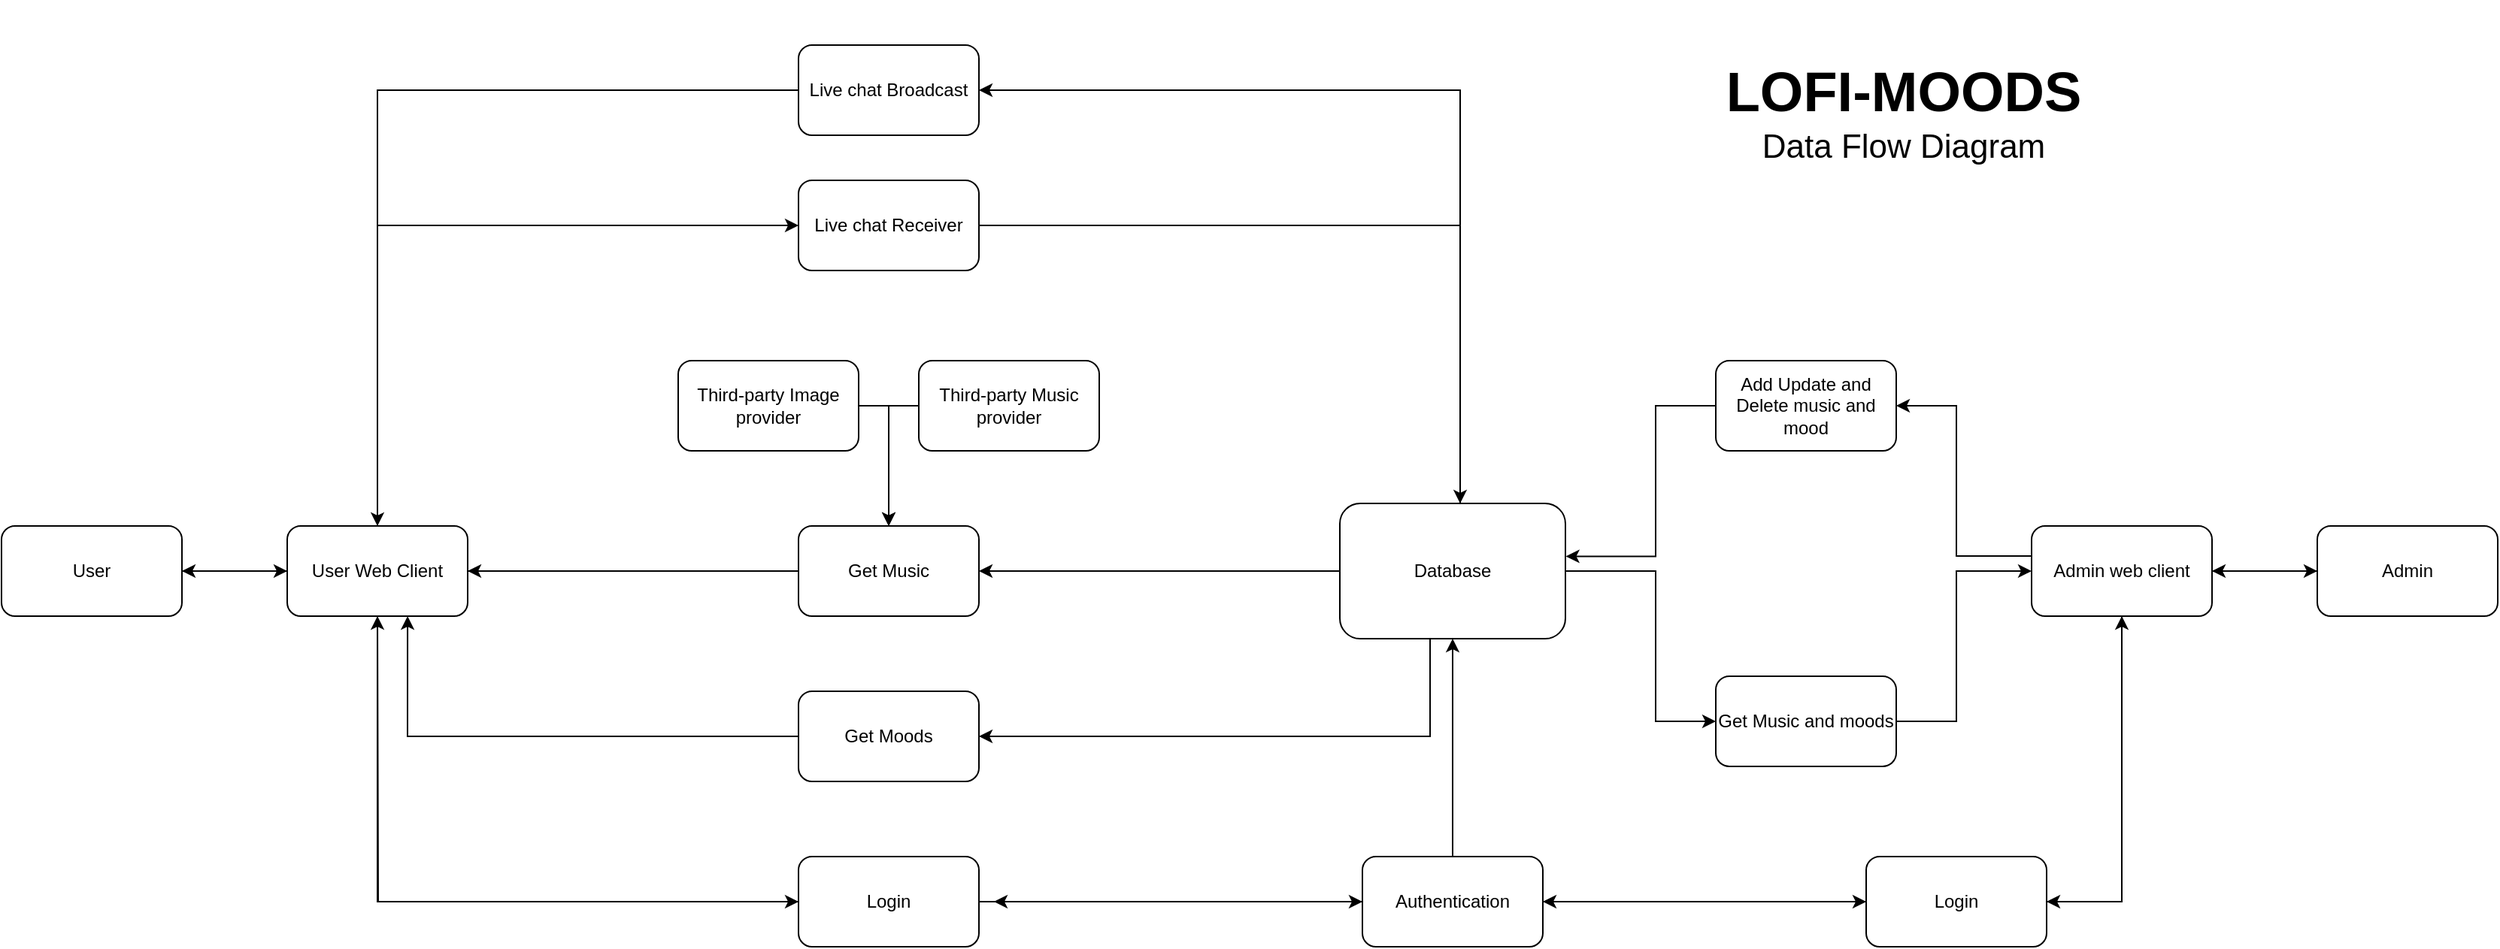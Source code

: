 <mxfile version="16.4.5" type="github">
  <diagram name="Page-1" id="b520641d-4fe3-3701-9064-5fc419738815">
    <mxGraphModel dx="2585" dy="2580" grid="1" gridSize="10" guides="1" tooltips="1" connect="1" arrows="1" fold="1" page="1" pageScale="1" pageWidth="400" pageHeight="200" background="#ffffff" math="0" shadow="0">
      <root>
        <mxCell id="0" />
        <mxCell id="1" parent="0" />
        <mxCell id="N7yXpvZXhcVjexeJMbh7-10" style="edgeStyle=orthogonalEdgeStyle;rounded=0;orthogonalLoop=1;jettySize=auto;html=1;entryX=0;entryY=0.5;entryDx=0;entryDy=0;" parent="1" source="N7yXpvZXhcVjexeJMbh7-5" target="N7yXpvZXhcVjexeJMbh7-9" edge="1">
          <mxGeometry relative="1" as="geometry">
            <mxPoint x="220" y="-810" as="targetPoint" />
          </mxGeometry>
        </mxCell>
        <mxCell id="N7yXpvZXhcVjexeJMbh7-5" value="User" style="rounded=1;whiteSpace=wrap;html=1;" parent="1" vertex="1">
          <mxGeometry x="80" y="-780" width="120" height="60" as="geometry" />
        </mxCell>
        <mxCell id="N7yXpvZXhcVjexeJMbh7-29" style="edgeStyle=orthogonalEdgeStyle;rounded=0;orthogonalLoop=1;jettySize=auto;html=1;entryX=0;entryY=0.5;entryDx=0;entryDy=0;" parent="1" source="N7yXpvZXhcVjexeJMbh7-9" target="N7yXpvZXhcVjexeJMbh7-26" edge="1">
          <mxGeometry relative="1" as="geometry">
            <Array as="points">
              <mxPoint x="330" y="-530" />
            </Array>
          </mxGeometry>
        </mxCell>
        <mxCell id="qlI09pymciYNt9oFtkRG-1" style="edgeStyle=orthogonalEdgeStyle;rounded=0;orthogonalLoop=1;jettySize=auto;html=1;" edge="1" parent="1" source="N7yXpvZXhcVjexeJMbh7-9">
          <mxGeometry relative="1" as="geometry">
            <mxPoint x="700" y="-750" as="targetPoint" />
          </mxGeometry>
        </mxCell>
        <mxCell id="qlI09pymciYNt9oFtkRG-16" style="edgeStyle=orthogonalEdgeStyle;rounded=0;orthogonalLoop=1;jettySize=auto;html=1;entryX=0;entryY=0.5;entryDx=0;entryDy=0;" edge="1" parent="1" source="N7yXpvZXhcVjexeJMbh7-9" target="qlI09pymciYNt9oFtkRG-15">
          <mxGeometry relative="1" as="geometry">
            <Array as="points">
              <mxPoint x="330" y="-980" />
            </Array>
          </mxGeometry>
        </mxCell>
        <mxCell id="qlI09pymciYNt9oFtkRG-46" style="edgeStyle=orthogonalEdgeStyle;rounded=0;orthogonalLoop=1;jettySize=auto;html=1;" edge="1" parent="1" source="N7yXpvZXhcVjexeJMbh7-9" target="N7yXpvZXhcVjexeJMbh7-5">
          <mxGeometry relative="1" as="geometry" />
        </mxCell>
        <mxCell id="N7yXpvZXhcVjexeJMbh7-9" value="User Web Client" style="rounded=1;whiteSpace=wrap;html=1;" parent="1" vertex="1">
          <mxGeometry x="270" y="-780" width="120" height="60" as="geometry" />
        </mxCell>
        <mxCell id="N7yXpvZXhcVjexeJMbh7-30" style="edgeStyle=orthogonalEdgeStyle;rounded=0;orthogonalLoop=1;jettySize=auto;html=1;entryX=0;entryY=0.5;entryDx=0;entryDy=0;" parent="1" source="N7yXpvZXhcVjexeJMbh7-26" target="N7yXpvZXhcVjexeJMbh7-28" edge="1">
          <mxGeometry relative="1" as="geometry" />
        </mxCell>
        <mxCell id="N7yXpvZXhcVjexeJMbh7-34" style="edgeStyle=orthogonalEdgeStyle;rounded=0;orthogonalLoop=1;jettySize=auto;html=1;" parent="1" source="N7yXpvZXhcVjexeJMbh7-26" edge="1">
          <mxGeometry relative="1" as="geometry">
            <mxPoint x="330" y="-720" as="targetPoint" />
          </mxGeometry>
        </mxCell>
        <mxCell id="qlI09pymciYNt9oFtkRG-4" style="edgeStyle=orthogonalEdgeStyle;rounded=0;orthogonalLoop=1;jettySize=auto;html=1;entryX=1;entryY=0.5;entryDx=0;entryDy=0;" edge="1" parent="1" source="N7yXpvZXhcVjexeJMbh7-27" target="qlI09pymciYNt9oFtkRG-2">
          <mxGeometry relative="1" as="geometry" />
        </mxCell>
        <mxCell id="qlI09pymciYNt9oFtkRG-20" style="edgeStyle=orthogonalEdgeStyle;rounded=0;orthogonalLoop=1;jettySize=auto;html=1;entryX=1;entryY=0.5;entryDx=0;entryDy=0;" edge="1" parent="1" source="N7yXpvZXhcVjexeJMbh7-27" target="qlI09pymciYNt9oFtkRG-19">
          <mxGeometry relative="1" as="geometry">
            <Array as="points">
              <mxPoint x="1050" y="-1070" />
            </Array>
          </mxGeometry>
        </mxCell>
        <mxCell id="qlI09pymciYNt9oFtkRG-37" style="edgeStyle=orthogonalEdgeStyle;rounded=0;orthogonalLoop=1;jettySize=auto;html=1;entryX=0;entryY=0.5;entryDx=0;entryDy=0;" edge="1" parent="1" source="N7yXpvZXhcVjexeJMbh7-27" target="qlI09pymciYNt9oFtkRG-34">
          <mxGeometry relative="1" as="geometry">
            <Array as="points">
              <mxPoint x="1180" y="-750" />
              <mxPoint x="1180" y="-650" />
            </Array>
          </mxGeometry>
        </mxCell>
        <mxCell id="qlI09pymciYNt9oFtkRG-40" style="edgeStyle=orthogonalEdgeStyle;rounded=0;orthogonalLoop=1;jettySize=auto;html=1;entryX=1;entryY=0.5;entryDx=0;entryDy=0;" edge="1" parent="1" source="N7yXpvZXhcVjexeJMbh7-27" target="N7yXpvZXhcVjexeJMbh7-36">
          <mxGeometry relative="1" as="geometry">
            <Array as="points">
              <mxPoint x="1030" y="-640" />
            </Array>
          </mxGeometry>
        </mxCell>
        <mxCell id="N7yXpvZXhcVjexeJMbh7-27" value="Database" style="rounded=1;whiteSpace=wrap;html=1;" parent="1" vertex="1">
          <mxGeometry x="970" y="-795" width="150" height="90" as="geometry" />
        </mxCell>
        <mxCell id="qlI09pymciYNt9oFtkRG-54" style="edgeStyle=orthogonalEdgeStyle;rounded=0;orthogonalLoop=1;jettySize=auto;html=1;fontSize=37;entryX=0.5;entryY=1;entryDx=0;entryDy=0;" edge="1" parent="1" source="N7yXpvZXhcVjexeJMbh7-28" target="N7yXpvZXhcVjexeJMbh7-27">
          <mxGeometry relative="1" as="geometry">
            <mxPoint x="1040" y="-680" as="targetPoint" />
            <Array as="points">
              <mxPoint x="1045" y="-620" />
              <mxPoint x="1045" y="-620" />
            </Array>
          </mxGeometry>
        </mxCell>
        <mxCell id="qlI09pymciYNt9oFtkRG-55" style="edgeStyle=orthogonalEdgeStyle;rounded=0;orthogonalLoop=1;jettySize=auto;html=1;entryX=0;entryY=0.5;entryDx=0;entryDy=0;fontSize=37;" edge="1" parent="1" source="N7yXpvZXhcVjexeJMbh7-28" target="qlI09pymciYNt9oFtkRG-50">
          <mxGeometry relative="1" as="geometry" />
        </mxCell>
        <mxCell id="qlI09pymciYNt9oFtkRG-58" style="edgeStyle=orthogonalEdgeStyle;rounded=0;orthogonalLoop=1;jettySize=auto;html=1;fontSize=37;" edge="1" parent="1" source="N7yXpvZXhcVjexeJMbh7-28">
          <mxGeometry relative="1" as="geometry">
            <mxPoint x="740" y="-530" as="targetPoint" />
          </mxGeometry>
        </mxCell>
        <mxCell id="N7yXpvZXhcVjexeJMbh7-28" value="Authentication" style="rounded=1;whiteSpace=wrap;html=1;" parent="1" vertex="1">
          <mxGeometry x="985" y="-560" width="120" height="60" as="geometry" />
        </mxCell>
        <mxCell id="qlI09pymciYNt9oFtkRG-39" style="edgeStyle=orthogonalEdgeStyle;rounded=0;orthogonalLoop=1;jettySize=auto;html=1;entryX=0.5;entryY=0;entryDx=0;entryDy=0;" edge="1" parent="1" source="N7yXpvZXhcVjexeJMbh7-35" target="qlI09pymciYNt9oFtkRG-2">
          <mxGeometry relative="1" as="geometry">
            <Array as="points">
              <mxPoint x="670" y="-860" />
            </Array>
          </mxGeometry>
        </mxCell>
        <mxCell id="N7yXpvZXhcVjexeJMbh7-35" value="Third-party Image provider" style="rounded=1;whiteSpace=wrap;html=1;" parent="1" vertex="1">
          <mxGeometry x="530" y="-890" width="120" height="60" as="geometry" />
        </mxCell>
        <mxCell id="qlI09pymciYNt9oFtkRG-41" style="edgeStyle=orthogonalEdgeStyle;rounded=0;orthogonalLoop=1;jettySize=auto;html=1;entryX=0.667;entryY=1;entryDx=0;entryDy=0;entryPerimeter=0;" edge="1" parent="1" source="N7yXpvZXhcVjexeJMbh7-36" target="N7yXpvZXhcVjexeJMbh7-9">
          <mxGeometry relative="1" as="geometry">
            <mxPoint x="330" y="-710" as="targetPoint" />
          </mxGeometry>
        </mxCell>
        <mxCell id="N7yXpvZXhcVjexeJMbh7-36" value="Get Moods" style="rounded=1;whiteSpace=wrap;html=1;" parent="1" vertex="1">
          <mxGeometry x="610" y="-670" width="120" height="60" as="geometry" />
        </mxCell>
        <mxCell id="qlI09pymciYNt9oFtkRG-23" style="edgeStyle=orthogonalEdgeStyle;rounded=0;orthogonalLoop=1;jettySize=auto;html=1;entryX=0.5;entryY=0;entryDx=0;entryDy=0;" edge="1" parent="1" source="N7yXpvZXhcVjexeJMbh7-41" target="qlI09pymciYNt9oFtkRG-2">
          <mxGeometry relative="1" as="geometry">
            <Array as="points">
              <mxPoint x="670" y="-860" />
            </Array>
          </mxGeometry>
        </mxCell>
        <mxCell id="N7yXpvZXhcVjexeJMbh7-41" value="Third-party Music provider" style="rounded=1;whiteSpace=wrap;html=1;" parent="1" vertex="1">
          <mxGeometry x="690" y="-890" width="120" height="60" as="geometry" />
        </mxCell>
        <mxCell id="qlI09pymciYNt9oFtkRG-9" style="edgeStyle=orthogonalEdgeStyle;rounded=0;orthogonalLoop=1;jettySize=auto;html=1;" edge="1" parent="1" source="qlI09pymciYNt9oFtkRG-2">
          <mxGeometry relative="1" as="geometry">
            <mxPoint x="390" y="-750" as="targetPoint" />
          </mxGeometry>
        </mxCell>
        <mxCell id="qlI09pymciYNt9oFtkRG-2" value="Get Music" style="rounded=1;whiteSpace=wrap;html=1;" vertex="1" parent="1">
          <mxGeometry x="610" y="-780" width="120" height="60" as="geometry" />
        </mxCell>
        <mxCell id="qlI09pymciYNt9oFtkRG-17" style="edgeStyle=orthogonalEdgeStyle;rounded=0;orthogonalLoop=1;jettySize=auto;html=1;" edge="1" parent="1" source="qlI09pymciYNt9oFtkRG-15">
          <mxGeometry relative="1" as="geometry">
            <mxPoint x="1050" y="-795" as="targetPoint" />
            <Array as="points">
              <mxPoint x="1050" y="-980" />
              <mxPoint x="1050" y="-795" />
            </Array>
          </mxGeometry>
        </mxCell>
        <mxCell id="qlI09pymciYNt9oFtkRG-15" value="Live chat Receiver" style="rounded=1;whiteSpace=wrap;html=1;" vertex="1" parent="1">
          <mxGeometry x="610" y="-1010" width="120" height="60" as="geometry" />
        </mxCell>
        <mxCell id="qlI09pymciYNt9oFtkRG-21" style="edgeStyle=orthogonalEdgeStyle;rounded=0;orthogonalLoop=1;jettySize=auto;html=1;entryX=0.5;entryY=0;entryDx=0;entryDy=0;" edge="1" parent="1" source="qlI09pymciYNt9oFtkRG-19" target="N7yXpvZXhcVjexeJMbh7-9">
          <mxGeometry relative="1" as="geometry" />
        </mxCell>
        <mxCell id="qlI09pymciYNt9oFtkRG-19" value="Live chat Broadcast" style="rounded=1;whiteSpace=wrap;html=1;" vertex="1" parent="1">
          <mxGeometry x="610" y="-1100" width="120" height="60" as="geometry" />
        </mxCell>
        <mxCell id="qlI09pymciYNt9oFtkRG-26" style="edgeStyle=orthogonalEdgeStyle;rounded=0;orthogonalLoop=1;jettySize=auto;html=1;entryX=1;entryY=0.5;entryDx=0;entryDy=0;" edge="1" parent="1" source="qlI09pymciYNt9oFtkRG-24" target="qlI09pymciYNt9oFtkRG-25">
          <mxGeometry relative="1" as="geometry">
            <Array as="points">
              <mxPoint x="1380" y="-760" />
              <mxPoint x="1380" y="-860" />
            </Array>
          </mxGeometry>
        </mxCell>
        <mxCell id="qlI09pymciYNt9oFtkRG-49" style="edgeStyle=orthogonalEdgeStyle;rounded=0;orthogonalLoop=1;jettySize=auto;html=1;fontSize=37;entryX=0;entryY=0.5;entryDx=0;entryDy=0;" edge="1" parent="1" source="qlI09pymciYNt9oFtkRG-24" target="qlI09pymciYNt9oFtkRG-43">
          <mxGeometry relative="1" as="geometry">
            <mxPoint x="1580" y="-750" as="targetPoint" />
          </mxGeometry>
        </mxCell>
        <mxCell id="qlI09pymciYNt9oFtkRG-52" style="edgeStyle=orthogonalEdgeStyle;rounded=0;orthogonalLoop=1;jettySize=auto;html=1;entryX=1;entryY=0.5;entryDx=0;entryDy=0;fontSize=37;" edge="1" parent="1" source="qlI09pymciYNt9oFtkRG-24" target="qlI09pymciYNt9oFtkRG-50">
          <mxGeometry relative="1" as="geometry" />
        </mxCell>
        <mxCell id="qlI09pymciYNt9oFtkRG-24" value="Admin web client" style="rounded=1;whiteSpace=wrap;html=1;" vertex="1" parent="1">
          <mxGeometry x="1430" y="-780" width="120" height="60" as="geometry" />
        </mxCell>
        <mxCell id="qlI09pymciYNt9oFtkRG-42" value="" style="edgeStyle=orthogonalEdgeStyle;rounded=0;orthogonalLoop=1;jettySize=auto;html=1;entryX=1.002;entryY=0.391;entryDx=0;entryDy=0;entryPerimeter=0;" edge="1" parent="1" source="qlI09pymciYNt9oFtkRG-25" target="N7yXpvZXhcVjexeJMbh7-27">
          <mxGeometry relative="1" as="geometry">
            <mxPoint x="1140" y="-760" as="targetPoint" />
            <Array as="points">
              <mxPoint x="1180" y="-860" />
              <mxPoint x="1180" y="-760" />
            </Array>
          </mxGeometry>
        </mxCell>
        <mxCell id="qlI09pymciYNt9oFtkRG-25" value="Add Update and Delete music and mood" style="rounded=1;whiteSpace=wrap;html=1;" vertex="1" parent="1">
          <mxGeometry x="1220" y="-890" width="120" height="60" as="geometry" />
        </mxCell>
        <mxCell id="qlI09pymciYNt9oFtkRG-38" style="edgeStyle=orthogonalEdgeStyle;rounded=0;orthogonalLoop=1;jettySize=auto;html=1;" edge="1" parent="1" source="qlI09pymciYNt9oFtkRG-34">
          <mxGeometry relative="1" as="geometry">
            <mxPoint x="1430" y="-750" as="targetPoint" />
            <Array as="points">
              <mxPoint x="1380" y="-650" />
              <mxPoint x="1380" y="-750" />
            </Array>
          </mxGeometry>
        </mxCell>
        <mxCell id="qlI09pymciYNt9oFtkRG-34" value="Get Music and moods" style="rounded=1;whiteSpace=wrap;html=1;" vertex="1" parent="1">
          <mxGeometry x="1220" y="-680" width="120" height="60" as="geometry" />
        </mxCell>
        <mxCell id="qlI09pymciYNt9oFtkRG-59" style="edgeStyle=orthogonalEdgeStyle;rounded=0;orthogonalLoop=1;jettySize=auto;html=1;fontSize=37;" edge="1" parent="1" source="qlI09pymciYNt9oFtkRG-43">
          <mxGeometry relative="1" as="geometry">
            <mxPoint x="1550" y="-750" as="targetPoint" />
          </mxGeometry>
        </mxCell>
        <mxCell id="qlI09pymciYNt9oFtkRG-43" value="Admin" style="rounded=1;whiteSpace=wrap;html=1;" vertex="1" parent="1">
          <mxGeometry x="1620" y="-780" width="120" height="60" as="geometry" />
        </mxCell>
        <mxCell id="qlI09pymciYNt9oFtkRG-47" value="&lt;font size=&quot;1&quot;&gt;&lt;b style=&quot;font-size: 37px&quot;&gt;LOFI-MOODS&lt;/b&gt;&lt;/font&gt;&lt;br&gt;&lt;font style=&quot;font-size: 22px&quot;&gt;Data Flow Diagram&lt;/font&gt;" style="text;html=1;strokeColor=none;fillColor=none;align=center;verticalAlign=middle;whiteSpace=wrap;rounded=0;" vertex="1" parent="1">
          <mxGeometry x="1200" y="-1130" width="290" height="150" as="geometry" />
        </mxCell>
        <mxCell id="qlI09pymciYNt9oFtkRG-53" style="edgeStyle=orthogonalEdgeStyle;rounded=0;orthogonalLoop=1;jettySize=auto;html=1;entryX=1;entryY=0.5;entryDx=0;entryDy=0;fontSize=37;" edge="1" parent="1" source="qlI09pymciYNt9oFtkRG-50" target="N7yXpvZXhcVjexeJMbh7-28">
          <mxGeometry relative="1" as="geometry" />
        </mxCell>
        <mxCell id="qlI09pymciYNt9oFtkRG-56" style="edgeStyle=orthogonalEdgeStyle;rounded=0;orthogonalLoop=1;jettySize=auto;html=1;entryX=0.5;entryY=1;entryDx=0;entryDy=0;fontSize=37;" edge="1" parent="1" source="qlI09pymciYNt9oFtkRG-50" target="qlI09pymciYNt9oFtkRG-24">
          <mxGeometry relative="1" as="geometry">
            <Array as="points">
              <mxPoint x="1490" y="-530" />
            </Array>
          </mxGeometry>
        </mxCell>
        <mxCell id="qlI09pymciYNt9oFtkRG-50" value="Login" style="rounded=1;whiteSpace=wrap;html=1;" vertex="1" parent="1">
          <mxGeometry x="1320" y="-560" width="120" height="60" as="geometry" />
        </mxCell>
        <mxCell id="N7yXpvZXhcVjexeJMbh7-26" value="Login" style="rounded=1;whiteSpace=wrap;html=1;" parent="1" vertex="1">
          <mxGeometry x="610" y="-560" width="120" height="60" as="geometry" />
        </mxCell>
        <mxCell id="qlI09pymciYNt9oFtkRG-57" value="" style="edgeStyle=orthogonalEdgeStyle;rounded=0;orthogonalLoop=1;jettySize=auto;html=1;endArrow=none;" edge="1" parent="1" source="N7yXpvZXhcVjexeJMbh7-28" target="N7yXpvZXhcVjexeJMbh7-26">
          <mxGeometry relative="1" as="geometry">
            <mxPoint x="560" y="-530" as="targetPoint" />
            <mxPoint x="985" y="-530" as="sourcePoint" />
          </mxGeometry>
        </mxCell>
      </root>
    </mxGraphModel>
  </diagram>
</mxfile>
